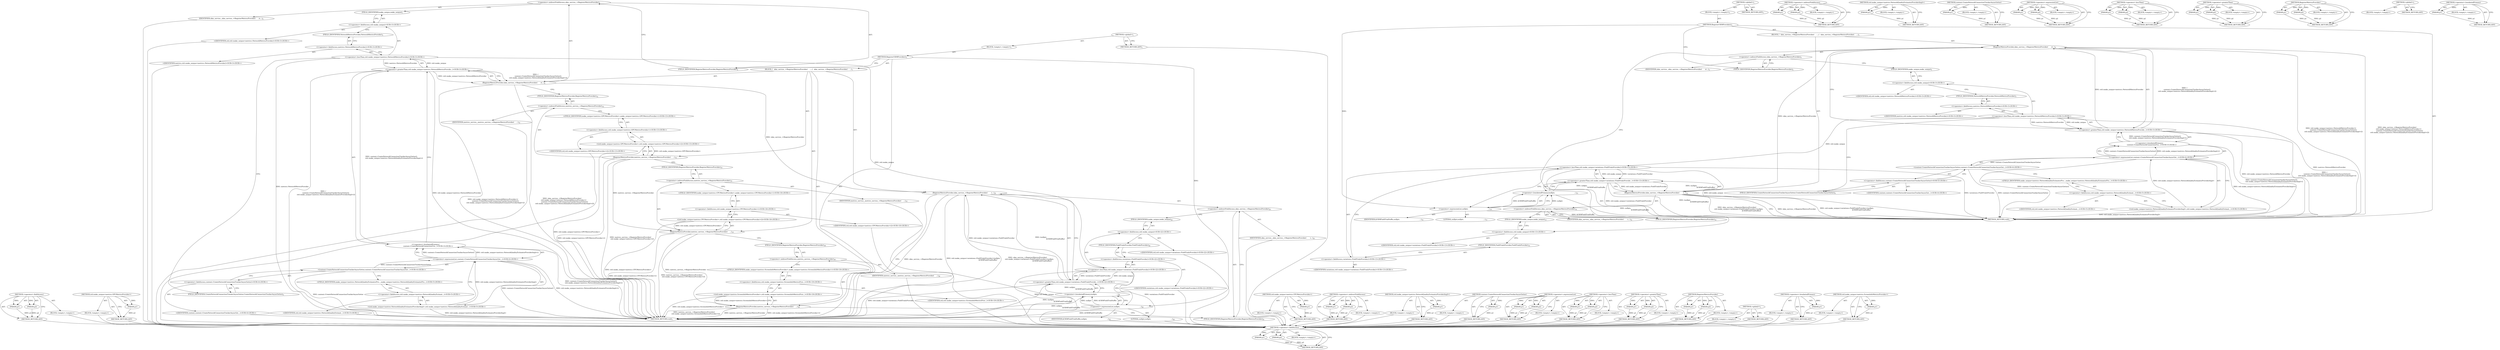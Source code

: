 digraph "std.make_unique&lt;metrics.ScreenInfoMetricsProvider&gt;" {
vulnerable_85 [label=<(METHOD,&lt;operator&gt;.fieldAccess)>];
vulnerable_86 [label=<(PARAM,p1)>];
vulnerable_87 [label=<(PARAM,p2)>];
vulnerable_88 [label=<(BLOCK,&lt;empty&gt;,&lt;empty&gt;)>];
vulnerable_89 [label=<(METHOD_RETURN,ANY)>];
vulnerable_6 [label=<(METHOD,&lt;global&gt;)<SUB>1</SUB>>];
vulnerable_7 [label=<(BLOCK,&lt;empty&gt;,&lt;empty&gt;)<SUB>1</SUB>>];
vulnerable_8 [label=<(METHOD,RegisterUKMProviders)<SUB>1</SUB>>];
vulnerable_9 [label=<(BLOCK,{
  ukm_service_-&gt;RegisterMetricsProvider(
    ...,{
  ukm_service_-&gt;RegisterMetricsProvider(
    ...)<SUB>1</SUB>>];
vulnerable_10 [label=<(RegisterMetricsProvider,ukm_service_-&gt;RegisterMetricsProvider(
      st...)<SUB>2</SUB>>];
vulnerable_11 [label=<(&lt;operator&gt;.indirectFieldAccess,ukm_service_-&gt;RegisterMetricsProvider)<SUB>2</SUB>>];
vulnerable_12 [label=<(IDENTIFIER,ukm_service_,ukm_service_-&gt;RegisterMetricsProvider(
      st...)<SUB>2</SUB>>];
vulnerable_13 [label=<(FIELD_IDENTIFIER,RegisterMetricsProvider,RegisterMetricsProvider)<SUB>2</SUB>>];
vulnerable_14 [label="<(&lt;operator&gt;.greaterThan,std::make_unique&lt;metrics::NetworkMetricsProvide...)<SUB>3</SUB>>"];
vulnerable_15 [label="<(&lt;operator&gt;.lessThan,std::make_unique&lt;metrics::NetworkMetricsProvider)<SUB>3</SUB>>"];
vulnerable_16 [label="<(&lt;operator&gt;.fieldAccess,std::make_unique)<SUB>3</SUB>>"];
vulnerable_17 [label="<(IDENTIFIER,std,std::make_unique&lt;metrics::NetworkMetricsProvider)<SUB>3</SUB>>"];
vulnerable_18 [label=<(FIELD_IDENTIFIER,make_unique,make_unique)<SUB>3</SUB>>];
vulnerable_19 [label="<(&lt;operator&gt;.fieldAccess,metrics::NetworkMetricsProvider)<SUB>3</SUB>>"];
vulnerable_20 [label="<(IDENTIFIER,metrics,std::make_unique&lt;metrics::NetworkMetricsProvider)<SUB>3</SUB>>"];
vulnerable_21 [label=<(FIELD_IDENTIFIER,NetworkMetricsProvider,NetworkMetricsProvider)<SUB>3</SUB>>];
vulnerable_22 [label="<(&lt;operator&gt;.bracketedPrimary,(
          content::CreateNetworkConnectionTra...)<SUB>3</SUB>>"];
vulnerable_23 [label="<(&lt;operator&gt;.expressionList,content::CreateNetworkConnectionTrackerAsyncGet...)<SUB>4</SUB>>"];
vulnerable_24 [label="<(content.CreateNetworkConnectionTrackerAsyncGetter,content::CreateNetworkConnectionTrackerAsyncGet...)<SUB>4</SUB>>"];
vulnerable_25 [label="<(&lt;operator&gt;.fieldAccess,content::CreateNetworkConnectionTrackerAsyncGetter)<SUB>4</SUB>>"];
vulnerable_26 [label="<(IDENTIFIER,content,content::CreateNetworkConnectionTrackerAsyncGet...)<SUB>4</SUB>>"];
vulnerable_27 [label=<(FIELD_IDENTIFIER,CreateNetworkConnectionTrackerAsyncGetter,CreateNetworkConnectionTrackerAsyncGetter)<SUB>4</SUB>>];
vulnerable_28 [label="<(std.make_unique&lt;metrics.NetworkQualityEstimatorProviderImpl&gt;,std::make_unique&lt;metrics::NetworkQualityEstimat...)<SUB>5</SUB>>"];
vulnerable_29 [label="<(&lt;operator&gt;.fieldAccess,std::make_unique&lt;metrics::NetworkQualityEstimat...)<SUB>5</SUB>>"];
vulnerable_30 [label="<(IDENTIFIER,std,std::make_unique&lt;metrics::NetworkQualityEstimat...)<SUB>5</SUB>>"];
vulnerable_31 [label="<(FIELD_IDENTIFIER,make_unique&lt;metrics::NetworkQualityEstimatorPro...,make_unique&lt;metrics::NetworkQualityEstimatorPro...)<SUB>5</SUB>>"];
vulnerable_32 [label=<(RegisterMetricsProvider,ukm_service_-&gt;RegisterMetricsProvider(
       s...)<SUB>12</SUB>>];
vulnerable_33 [label=<(&lt;operator&gt;.indirectFieldAccess,ukm_service_-&gt;RegisterMetricsProvider)<SUB>12</SUB>>];
vulnerable_34 [label=<(IDENTIFIER,ukm_service_,ukm_service_-&gt;RegisterMetricsProvider(
       s...)<SUB>12</SUB>>];
vulnerable_35 [label=<(FIELD_IDENTIFIER,RegisterMetricsProvider,RegisterMetricsProvider)<SUB>12</SUB>>];
vulnerable_36 [label="<(&lt;operator&gt;.greaterThan,std::make_unique&lt;variations::FieldTrialsProvide...)<SUB>13</SUB>>"];
vulnerable_37 [label="<(&lt;operator&gt;.lessThan,std::make_unique&lt;variations::FieldTrialsProvider)<SUB>13</SUB>>"];
vulnerable_38 [label="<(&lt;operator&gt;.fieldAccess,std::make_unique)<SUB>13</SUB>>"];
vulnerable_39 [label="<(IDENTIFIER,std,std::make_unique&lt;variations::FieldTrialsProvider)<SUB>13</SUB>>"];
vulnerable_40 [label=<(FIELD_IDENTIFIER,make_unique,make_unique)<SUB>13</SUB>>];
vulnerable_41 [label="<(&lt;operator&gt;.fieldAccess,variations::FieldTrialsProvider)<SUB>13</SUB>>"];
vulnerable_42 [label="<(IDENTIFIER,variations,std::make_unique&lt;variations::FieldTrialsProvider)<SUB>13</SUB>>"];
vulnerable_43 [label=<(FIELD_IDENTIFIER,FieldTrialsProvider,FieldTrialsProvider)<SUB>13</SUB>>];
vulnerable_44 [label=<(&lt;operator&gt;.bracketedPrimary,(nullptr,
                                     ...)<SUB>13</SUB>>];
vulnerable_45 [label=<(&lt;operator&gt;.expressionList,nullptr,
                                      ...)<SUB>13</SUB>>];
vulnerable_46 [label=<(LITERAL,nullptr,nullptr,
                                      ...)<SUB>13</SUB>>];
vulnerable_47 [label=<(IDENTIFIER,kUKMFieldTrialSuffix,nullptr,
                                      ...)<SUB>14</SUB>>];
vulnerable_48 [label=<(METHOD_RETURN,void)<SUB>1</SUB>>];
vulnerable_50 [label=<(METHOD_RETURN,ANY)<SUB>1</SUB>>];
vulnerable_70 [label=<(METHOD,&lt;operator&gt;.indirectFieldAccess)>];
vulnerable_71 [label=<(PARAM,p1)>];
vulnerable_72 [label=<(PARAM,p2)>];
vulnerable_73 [label=<(BLOCK,&lt;empty&gt;,&lt;empty&gt;)>];
vulnerable_74 [label=<(METHOD_RETURN,ANY)>];
vulnerable_103 [label=<(METHOD,std.make_unique&lt;metrics.NetworkQualityEstimatorProviderImpl&gt;)>];
vulnerable_104 [label=<(PARAM,p1)>];
vulnerable_105 [label=<(BLOCK,&lt;empty&gt;,&lt;empty&gt;)>];
vulnerable_106 [label=<(METHOD_RETURN,ANY)>];
vulnerable_99 [label=<(METHOD,content.CreateNetworkConnectionTrackerAsyncGetter)>];
vulnerable_100 [label=<(PARAM,p1)>];
vulnerable_101 [label=<(BLOCK,&lt;empty&gt;,&lt;empty&gt;)>];
vulnerable_102 [label=<(METHOD_RETURN,ANY)>];
vulnerable_94 [label=<(METHOD,&lt;operator&gt;.expressionList)>];
vulnerable_95 [label=<(PARAM,p1)>];
vulnerable_96 [label=<(PARAM,p2)>];
vulnerable_97 [label=<(BLOCK,&lt;empty&gt;,&lt;empty&gt;)>];
vulnerable_98 [label=<(METHOD_RETURN,ANY)>];
vulnerable_80 [label=<(METHOD,&lt;operator&gt;.lessThan)>];
vulnerable_81 [label=<(PARAM,p1)>];
vulnerable_82 [label=<(PARAM,p2)>];
vulnerable_83 [label=<(BLOCK,&lt;empty&gt;,&lt;empty&gt;)>];
vulnerable_84 [label=<(METHOD_RETURN,ANY)>];
vulnerable_75 [label=<(METHOD,&lt;operator&gt;.greaterThan)>];
vulnerable_76 [label=<(PARAM,p1)>];
vulnerable_77 [label=<(PARAM,p2)>];
vulnerable_78 [label=<(BLOCK,&lt;empty&gt;,&lt;empty&gt;)>];
vulnerable_79 [label=<(METHOD_RETURN,ANY)>];
vulnerable_65 [label=<(METHOD,RegisterMetricsProvider)>];
vulnerable_66 [label=<(PARAM,p1)>];
vulnerable_67 [label=<(PARAM,p2)>];
vulnerable_68 [label=<(BLOCK,&lt;empty&gt;,&lt;empty&gt;)>];
vulnerable_69 [label=<(METHOD_RETURN,ANY)>];
vulnerable_59 [label=<(METHOD,&lt;global&gt;)<SUB>1</SUB>>];
vulnerable_60 [label=<(BLOCK,&lt;empty&gt;,&lt;empty&gt;)>];
vulnerable_61 [label=<(METHOD_RETURN,ANY)>];
vulnerable_90 [label=<(METHOD,&lt;operator&gt;.bracketedPrimary)>];
vulnerable_91 [label=<(PARAM,p1)>];
vulnerable_92 [label=<(BLOCK,&lt;empty&gt;,&lt;empty&gt;)>];
vulnerable_93 [label=<(METHOD_RETURN,ANY)>];
fixed_109 [label=<(METHOD,&lt;operator&gt;.fieldAccess)>];
fixed_110 [label=<(PARAM,p1)>];
fixed_111 [label=<(PARAM,p2)>];
fixed_112 [label=<(BLOCK,&lt;empty&gt;,&lt;empty&gt;)>];
fixed_113 [label=<(METHOD_RETURN,ANY)>];
fixed_131 [label=<(METHOD,std.make_unique&lt;metrics.GPUMetricsProvider&gt;)>];
fixed_132 [label=<(PARAM,p1)>];
fixed_133 [label=<(BLOCK,&lt;empty&gt;,&lt;empty&gt;)>];
fixed_134 [label=<(METHOD_RETURN,ANY)>];
fixed_6 [label=<(METHOD,&lt;global&gt;)<SUB>1</SUB>>];
fixed_7 [label=<(BLOCK,&lt;empty&gt;,&lt;empty&gt;)<SUB>1</SUB>>];
fixed_8 [label=<(METHOD,RegisterUKMProviders)<SUB>1</SUB>>];
fixed_9 [label=<(BLOCK,{
  ukm_service_-&gt;RegisterMetricsProvider(
    ...,{
  ukm_service_-&gt;RegisterMetricsProvider(
    ...)<SUB>1</SUB>>];
fixed_10 [label=<(RegisterMetricsProvider,ukm_service_-&gt;RegisterMetricsProvider(
      st...)<SUB>2</SUB>>];
fixed_11 [label=<(&lt;operator&gt;.indirectFieldAccess,ukm_service_-&gt;RegisterMetricsProvider)<SUB>2</SUB>>];
fixed_12 [label=<(IDENTIFIER,ukm_service_,ukm_service_-&gt;RegisterMetricsProvider(
      st...)<SUB>2</SUB>>];
fixed_13 [label=<(FIELD_IDENTIFIER,RegisterMetricsProvider,RegisterMetricsProvider)<SUB>2</SUB>>];
fixed_14 [label="<(&lt;operator&gt;.greaterThan,std::make_unique&lt;metrics::NetworkMetricsProvide...)<SUB>3</SUB>>"];
fixed_15 [label="<(&lt;operator&gt;.lessThan,std::make_unique&lt;metrics::NetworkMetricsProvider)<SUB>3</SUB>>"];
fixed_16 [label="<(&lt;operator&gt;.fieldAccess,std::make_unique)<SUB>3</SUB>>"];
fixed_17 [label="<(IDENTIFIER,std,std::make_unique&lt;metrics::NetworkMetricsProvider)<SUB>3</SUB>>"];
fixed_18 [label=<(FIELD_IDENTIFIER,make_unique,make_unique)<SUB>3</SUB>>];
fixed_19 [label="<(&lt;operator&gt;.fieldAccess,metrics::NetworkMetricsProvider)<SUB>3</SUB>>"];
fixed_20 [label="<(IDENTIFIER,metrics,std::make_unique&lt;metrics::NetworkMetricsProvider)<SUB>3</SUB>>"];
fixed_21 [label=<(FIELD_IDENTIFIER,NetworkMetricsProvider,NetworkMetricsProvider)<SUB>3</SUB>>];
fixed_22 [label="<(&lt;operator&gt;.bracketedPrimary,(
          content::CreateNetworkConnectionTra...)<SUB>3</SUB>>"];
fixed_23 [label="<(&lt;operator&gt;.expressionList,content::CreateNetworkConnectionTrackerAsyncGet...)<SUB>4</SUB>>"];
fixed_24 [label="<(content.CreateNetworkConnectionTrackerAsyncGetter,content::CreateNetworkConnectionTrackerAsyncGet...)<SUB>4</SUB>>"];
fixed_25 [label="<(&lt;operator&gt;.fieldAccess,content::CreateNetworkConnectionTrackerAsyncGetter)<SUB>4</SUB>>"];
fixed_26 [label="<(IDENTIFIER,content,content::CreateNetworkConnectionTrackerAsyncGet...)<SUB>4</SUB>>"];
fixed_27 [label=<(FIELD_IDENTIFIER,CreateNetworkConnectionTrackerAsyncGetter,CreateNetworkConnectionTrackerAsyncGetter)<SUB>4</SUB>>];
fixed_28 [label="<(std.make_unique&lt;metrics.NetworkQualityEstimatorProviderImpl&gt;,std::make_unique&lt;metrics::NetworkQualityEstimat...)<SUB>5</SUB>>"];
fixed_29 [label="<(&lt;operator&gt;.fieldAccess,std::make_unique&lt;metrics::NetworkQualityEstimat...)<SUB>5</SUB>>"];
fixed_30 [label="<(IDENTIFIER,std,std::make_unique&lt;metrics::NetworkQualityEstimat...)<SUB>5</SUB>>"];
fixed_31 [label="<(FIELD_IDENTIFIER,make_unique&lt;metrics::NetworkQualityEstimatorPro...,make_unique&lt;metrics::NetworkQualityEstimatorPro...)<SUB>5</SUB>>"];
fixed_32 [label=<(RegisterMetricsProvider,metrics_service_-&gt;RegisterMetricsProvider(
    ...)<SUB>12</SUB>>];
fixed_33 [label=<(&lt;operator&gt;.indirectFieldAccess,metrics_service_-&gt;RegisterMetricsProvider)<SUB>12</SUB>>];
fixed_34 [label=<(IDENTIFIER,metrics_service_,metrics_service_-&gt;RegisterMetricsProvider(
    ...)<SUB>12</SUB>>];
fixed_35 [label=<(FIELD_IDENTIFIER,RegisterMetricsProvider,RegisterMetricsProvider)<SUB>12</SUB>>];
fixed_36 [label="<(std.make_unique&lt;metrics.GPUMetricsProvider&gt;,std::make_unique&lt;metrics::GPUMetricsProvider&gt;())<SUB>13</SUB>>"];
fixed_37 [label="<(&lt;operator&gt;.fieldAccess,std::make_unique&lt;metrics::GPUMetricsProvider&gt;)<SUB>13</SUB>>"];
fixed_38 [label="<(IDENTIFIER,std,std::make_unique&lt;metrics::GPUMetricsProvider&gt;())<SUB>13</SUB>>"];
fixed_39 [label="<(FIELD_IDENTIFIER,make_unique&lt;metrics::GPUMetricsProvider&gt;,make_unique&lt;metrics::GPUMetricsProvider&gt;)<SUB>13</SUB>>"];
fixed_40 [label=<(RegisterMetricsProvider,metrics_service_-&gt;RegisterMetricsProvider(
    ...)<SUB>15</SUB>>];
fixed_41 [label=<(&lt;operator&gt;.indirectFieldAccess,metrics_service_-&gt;RegisterMetricsProvider)<SUB>15</SUB>>];
fixed_42 [label=<(IDENTIFIER,metrics_service_,metrics_service_-&gt;RegisterMetricsProvider(
    ...)<SUB>15</SUB>>];
fixed_43 [label=<(FIELD_IDENTIFIER,RegisterMetricsProvider,RegisterMetricsProvider)<SUB>15</SUB>>];
fixed_44 [label="<(std.make_unique&lt;metrics.CPUMetricsProvider&gt;,std::make_unique&lt;metrics::CPUMetricsProvider&gt;())<SUB>16</SUB>>"];
fixed_45 [label="<(&lt;operator&gt;.fieldAccess,std::make_unique&lt;metrics::CPUMetricsProvider&gt;)<SUB>16</SUB>>"];
fixed_46 [label="<(IDENTIFIER,std,std::make_unique&lt;metrics::CPUMetricsProvider&gt;())<SUB>16</SUB>>"];
fixed_47 [label="<(FIELD_IDENTIFIER,make_unique&lt;metrics::CPUMetricsProvider&gt;,make_unique&lt;metrics::CPUMetricsProvider&gt;)<SUB>16</SUB>>"];
fixed_48 [label=<(RegisterMetricsProvider,metrics_service_-&gt;RegisterMetricsProvider(
    ...)<SUB>18</SUB>>];
fixed_49 [label=<(&lt;operator&gt;.indirectFieldAccess,metrics_service_-&gt;RegisterMetricsProvider)<SUB>18</SUB>>];
fixed_50 [label=<(IDENTIFIER,metrics_service_,metrics_service_-&gt;RegisterMetricsProvider(
    ...)<SUB>18</SUB>>];
fixed_51 [label=<(FIELD_IDENTIFIER,RegisterMetricsProvider,RegisterMetricsProvider)<SUB>18</SUB>>];
fixed_52 [label="<(std.make_unique&lt;metrics.ScreenInfoMetricsProvider&gt;,std::make_unique&lt;metrics::ScreenInfoMetricsProv...)<SUB>19</SUB>>"];
fixed_53 [label="<(&lt;operator&gt;.fieldAccess,std::make_unique&lt;metrics::ScreenInfoMetricsProv...)<SUB>19</SUB>>"];
fixed_54 [label="<(IDENTIFIER,std,std::make_unique&lt;metrics::ScreenInfoMetricsProv...)<SUB>19</SUB>>"];
fixed_55 [label="<(FIELD_IDENTIFIER,make_unique&lt;metrics::ScreenInfoMetricsProvider&gt;,make_unique&lt;metrics::ScreenInfoMetricsProvider&gt;)<SUB>19</SUB>>"];
fixed_56 [label=<(RegisterMetricsProvider,ukm_service_-&gt;RegisterMetricsProvider(
       s...)<SUB>21</SUB>>];
fixed_57 [label=<(&lt;operator&gt;.indirectFieldAccess,ukm_service_-&gt;RegisterMetricsProvider)<SUB>21</SUB>>];
fixed_58 [label=<(IDENTIFIER,ukm_service_,ukm_service_-&gt;RegisterMetricsProvider(
       s...)<SUB>21</SUB>>];
fixed_59 [label=<(FIELD_IDENTIFIER,RegisterMetricsProvider,RegisterMetricsProvider)<SUB>21</SUB>>];
fixed_60 [label="<(&lt;operator&gt;.greaterThan,std::make_unique&lt;variations::FieldTrialsProvide...)<SUB>22</SUB>>"];
fixed_61 [label="<(&lt;operator&gt;.lessThan,std::make_unique&lt;variations::FieldTrialsProvider)<SUB>22</SUB>>"];
fixed_62 [label="<(&lt;operator&gt;.fieldAccess,std::make_unique)<SUB>22</SUB>>"];
fixed_63 [label="<(IDENTIFIER,std,std::make_unique&lt;variations::FieldTrialsProvider)<SUB>22</SUB>>"];
fixed_64 [label=<(FIELD_IDENTIFIER,make_unique,make_unique)<SUB>22</SUB>>];
fixed_65 [label="<(&lt;operator&gt;.fieldAccess,variations::FieldTrialsProvider)<SUB>22</SUB>>"];
fixed_66 [label="<(IDENTIFIER,variations,std::make_unique&lt;variations::FieldTrialsProvider)<SUB>22</SUB>>"];
fixed_67 [label=<(FIELD_IDENTIFIER,FieldTrialsProvider,FieldTrialsProvider)<SUB>22</SUB>>];
fixed_68 [label=<(&lt;operator&gt;.bracketedPrimary,(nullptr,
                                     ...)<SUB>22</SUB>>];
fixed_69 [label=<(&lt;operator&gt;.expressionList,nullptr,
                                      ...)<SUB>22</SUB>>];
fixed_70 [label=<(LITERAL,nullptr,nullptr,
                                      ...)<SUB>22</SUB>>];
fixed_71 [label=<(IDENTIFIER,kUKMFieldTrialSuffix,nullptr,
                                      ...)<SUB>23</SUB>>];
fixed_72 [label=<(METHOD_RETURN,void)<SUB>1</SUB>>];
fixed_74 [label=<(METHOD_RETURN,ANY)<SUB>1</SUB>>];
fixed_135 [label=<(METHOD,std.make_unique&lt;metrics.CPUMetricsProvider&gt;)>];
fixed_136 [label=<(PARAM,p1)>];
fixed_137 [label=<(BLOCK,&lt;empty&gt;,&lt;empty&gt;)>];
fixed_138 [label=<(METHOD_RETURN,ANY)>];
fixed_94 [label=<(METHOD,&lt;operator&gt;.indirectFieldAccess)>];
fixed_95 [label=<(PARAM,p1)>];
fixed_96 [label=<(PARAM,p2)>];
fixed_97 [label=<(BLOCK,&lt;empty&gt;,&lt;empty&gt;)>];
fixed_98 [label=<(METHOD_RETURN,ANY)>];
fixed_127 [label=<(METHOD,std.make_unique&lt;metrics.NetworkQualityEstimatorProviderImpl&gt;)>];
fixed_128 [label=<(PARAM,p1)>];
fixed_129 [label=<(BLOCK,&lt;empty&gt;,&lt;empty&gt;)>];
fixed_130 [label=<(METHOD_RETURN,ANY)>];
fixed_123 [label=<(METHOD,content.CreateNetworkConnectionTrackerAsyncGetter)>];
fixed_124 [label=<(PARAM,p1)>];
fixed_125 [label=<(BLOCK,&lt;empty&gt;,&lt;empty&gt;)>];
fixed_126 [label=<(METHOD_RETURN,ANY)>];
fixed_118 [label=<(METHOD,&lt;operator&gt;.expressionList)>];
fixed_119 [label=<(PARAM,p1)>];
fixed_120 [label=<(PARAM,p2)>];
fixed_121 [label=<(BLOCK,&lt;empty&gt;,&lt;empty&gt;)>];
fixed_122 [label=<(METHOD_RETURN,ANY)>];
fixed_104 [label=<(METHOD,&lt;operator&gt;.lessThan)>];
fixed_105 [label=<(PARAM,p1)>];
fixed_106 [label=<(PARAM,p2)>];
fixed_107 [label=<(BLOCK,&lt;empty&gt;,&lt;empty&gt;)>];
fixed_108 [label=<(METHOD_RETURN,ANY)>];
fixed_99 [label=<(METHOD,&lt;operator&gt;.greaterThan)>];
fixed_100 [label=<(PARAM,p1)>];
fixed_101 [label=<(PARAM,p2)>];
fixed_102 [label=<(BLOCK,&lt;empty&gt;,&lt;empty&gt;)>];
fixed_103 [label=<(METHOD_RETURN,ANY)>];
fixed_89 [label=<(METHOD,RegisterMetricsProvider)>];
fixed_90 [label=<(PARAM,p1)>];
fixed_91 [label=<(PARAM,p2)>];
fixed_92 [label=<(BLOCK,&lt;empty&gt;,&lt;empty&gt;)>];
fixed_93 [label=<(METHOD_RETURN,ANY)>];
fixed_83 [label=<(METHOD,&lt;global&gt;)<SUB>1</SUB>>];
fixed_84 [label=<(BLOCK,&lt;empty&gt;,&lt;empty&gt;)>];
fixed_85 [label=<(METHOD_RETURN,ANY)>];
fixed_114 [label=<(METHOD,&lt;operator&gt;.bracketedPrimary)>];
fixed_115 [label=<(PARAM,p1)>];
fixed_116 [label=<(BLOCK,&lt;empty&gt;,&lt;empty&gt;)>];
fixed_117 [label=<(METHOD_RETURN,ANY)>];
fixed_139 [label=<(METHOD,std.make_unique&lt;metrics.ScreenInfoMetricsProvider&gt;)>];
fixed_140 [label=<(PARAM,p1)>];
fixed_141 [label=<(BLOCK,&lt;empty&gt;,&lt;empty&gt;)>];
fixed_142 [label=<(METHOD_RETURN,ANY)>];
vulnerable_85 -> vulnerable_86  [key=0, label="AST: "];
vulnerable_85 -> vulnerable_86  [key=1, label="DDG: "];
vulnerable_85 -> vulnerable_88  [key=0, label="AST: "];
vulnerable_85 -> vulnerable_87  [key=0, label="AST: "];
vulnerable_85 -> vulnerable_87  [key=1, label="DDG: "];
vulnerable_85 -> vulnerable_89  [key=0, label="AST: "];
vulnerable_85 -> vulnerable_89  [key=1, label="CFG: "];
vulnerable_86 -> vulnerable_89  [key=0, label="DDG: p1"];
vulnerable_87 -> vulnerable_89  [key=0, label="DDG: p2"];
vulnerable_6 -> vulnerable_7  [key=0, label="AST: "];
vulnerable_6 -> vulnerable_50  [key=0, label="AST: "];
vulnerable_6 -> vulnerable_50  [key=1, label="CFG: "];
vulnerable_7 -> vulnerable_8  [key=0, label="AST: "];
vulnerable_8 -> vulnerable_9  [key=0, label="AST: "];
vulnerable_8 -> vulnerable_48  [key=0, label="AST: "];
vulnerable_8 -> vulnerable_13  [key=0, label="CFG: "];
vulnerable_8 -> vulnerable_45  [key=0, label="DDG: "];
vulnerable_9 -> vulnerable_10  [key=0, label="AST: "];
vulnerable_9 -> vulnerable_32  [key=0, label="AST: "];
vulnerable_10 -> vulnerable_11  [key=0, label="AST: "];
vulnerable_10 -> vulnerable_14  [key=0, label="AST: "];
vulnerable_10 -> vulnerable_35  [key=0, label="CFG: "];
vulnerable_10 -> vulnerable_48  [key=0, label="DDG: std::make_unique&lt;metrics::NetworkMetricsProvider&gt;(
          content::CreateNetworkConnectionTrackerAsyncGetter(),
          std::make_unique&lt;metrics::NetworkQualityEstimatorProviderImpl&gt;())"];
vulnerable_10 -> vulnerable_48  [key=1, label="DDG: ukm_service_-&gt;RegisterMetricsProvider(
      std::make_unique&lt;metrics::NetworkMetricsProvider&gt;(
          content::CreateNetworkConnectionTrackerAsyncGetter(),
          std::make_unique&lt;metrics::NetworkQualityEstimatorProviderImpl&gt;()))"];
vulnerable_10 -> vulnerable_32  [key=0, label="DDG: ukm_service_-&gt;RegisterMetricsProvider"];
vulnerable_11 -> vulnerable_12  [key=0, label="AST: "];
vulnerable_11 -> vulnerable_13  [key=0, label="AST: "];
vulnerable_11 -> vulnerable_18  [key=0, label="CFG: "];
vulnerable_13 -> vulnerable_11  [key=0, label="CFG: "];
vulnerable_14 -> vulnerable_15  [key=0, label="AST: "];
vulnerable_14 -> vulnerable_22  [key=0, label="AST: "];
vulnerable_14 -> vulnerable_10  [key=0, label="CFG: "];
vulnerable_14 -> vulnerable_10  [key=1, label="DDG: std::make_unique&lt;metrics::NetworkMetricsProvider"];
vulnerable_14 -> vulnerable_10  [key=2, label="DDG: (
          content::CreateNetworkConnectionTrackerAsyncGetter(),
          std::make_unique&lt;metrics::NetworkQualityEstimatorProviderImpl&gt;())"];
vulnerable_14 -> vulnerable_48  [key=0, label="DDG: std::make_unique&lt;metrics::NetworkMetricsProvider"];
vulnerable_14 -> vulnerable_48  [key=1, label="DDG: (
          content::CreateNetworkConnectionTrackerAsyncGetter(),
          std::make_unique&lt;metrics::NetworkQualityEstimatorProviderImpl&gt;())"];
vulnerable_15 -> vulnerable_16  [key=0, label="AST: "];
vulnerable_15 -> vulnerable_19  [key=0, label="AST: "];
vulnerable_15 -> vulnerable_27  [key=0, label="CFG: "];
vulnerable_15 -> vulnerable_48  [key=0, label="DDG: metrics::NetworkMetricsProvider"];
vulnerable_15 -> vulnerable_14  [key=0, label="DDG: std::make_unique"];
vulnerable_15 -> vulnerable_14  [key=1, label="DDG: metrics::NetworkMetricsProvider"];
vulnerable_15 -> vulnerable_37  [key=0, label="DDG: std::make_unique"];
vulnerable_16 -> vulnerable_17  [key=0, label="AST: "];
vulnerable_16 -> vulnerable_18  [key=0, label="AST: "];
vulnerable_16 -> vulnerable_21  [key=0, label="CFG: "];
vulnerable_18 -> vulnerable_16  [key=0, label="CFG: "];
vulnerable_19 -> vulnerable_20  [key=0, label="AST: "];
vulnerable_19 -> vulnerable_21  [key=0, label="AST: "];
vulnerable_19 -> vulnerable_15  [key=0, label="CFG: "];
vulnerable_21 -> vulnerable_19  [key=0, label="CFG: "];
vulnerable_22 -> vulnerable_23  [key=0, label="AST: "];
vulnerable_22 -> vulnerable_14  [key=0, label="CFG: "];
vulnerable_22 -> vulnerable_14  [key=1, label="DDG: content::CreateNetworkConnectionTrackerAsyncGetter(),
          std::make_unique&lt;metrics::NetworkQualityEstimatorProviderImpl&gt;()"];
vulnerable_22 -> vulnerable_48  [key=0, label="DDG: content::CreateNetworkConnectionTrackerAsyncGetter(),
          std::make_unique&lt;metrics::NetworkQualityEstimatorProviderImpl&gt;()"];
vulnerable_23 -> vulnerable_24  [key=0, label="AST: "];
vulnerable_23 -> vulnerable_28  [key=0, label="AST: "];
vulnerable_23 -> vulnerable_22  [key=0, label="CFG: "];
vulnerable_23 -> vulnerable_22  [key=1, label="DDG: content::CreateNetworkConnectionTrackerAsyncGetter()"];
vulnerable_23 -> vulnerable_22  [key=2, label="DDG: std::make_unique&lt;metrics::NetworkQualityEstimatorProviderImpl&gt;()"];
vulnerable_23 -> vulnerable_48  [key=0, label="DDG: content::CreateNetworkConnectionTrackerAsyncGetter()"];
vulnerable_23 -> vulnerable_48  [key=1, label="DDG: std::make_unique&lt;metrics::NetworkQualityEstimatorProviderImpl&gt;()"];
vulnerable_24 -> vulnerable_25  [key=0, label="AST: "];
vulnerable_24 -> vulnerable_31  [key=0, label="CFG: "];
vulnerable_24 -> vulnerable_48  [key=0, label="DDG: content::CreateNetworkConnectionTrackerAsyncGetter"];
vulnerable_24 -> vulnerable_23  [key=0, label="DDG: content::CreateNetworkConnectionTrackerAsyncGetter"];
vulnerable_25 -> vulnerable_26  [key=0, label="AST: "];
vulnerable_25 -> vulnerable_27  [key=0, label="AST: "];
vulnerable_25 -> vulnerable_24  [key=0, label="CFG: "];
vulnerable_27 -> vulnerable_25  [key=0, label="CFG: "];
vulnerable_28 -> vulnerable_29  [key=0, label="AST: "];
vulnerable_28 -> vulnerable_23  [key=0, label="CFG: "];
vulnerable_28 -> vulnerable_23  [key=1, label="DDG: std::make_unique&lt;metrics::NetworkQualityEstimatorProviderImpl&gt;"];
vulnerable_28 -> vulnerable_48  [key=0, label="DDG: std::make_unique&lt;metrics::NetworkQualityEstimatorProviderImpl&gt;"];
vulnerable_29 -> vulnerable_30  [key=0, label="AST: "];
vulnerable_29 -> vulnerable_31  [key=0, label="AST: "];
vulnerable_29 -> vulnerable_28  [key=0, label="CFG: "];
vulnerable_31 -> vulnerable_29  [key=0, label="CFG: "];
vulnerable_32 -> vulnerable_33  [key=0, label="AST: "];
vulnerable_32 -> vulnerable_36  [key=0, label="AST: "];
vulnerable_32 -> vulnerable_48  [key=0, label="CFG: "];
vulnerable_32 -> vulnerable_48  [key=1, label="DDG: ukm_service_-&gt;RegisterMetricsProvider"];
vulnerable_32 -> vulnerable_48  [key=2, label="DDG: std::make_unique&lt;variations::FieldTrialsProvider&gt;(nullptr,
                                                        kUKMFieldTrialSuffix)"];
vulnerable_32 -> vulnerable_48  [key=3, label="DDG: ukm_service_-&gt;RegisterMetricsProvider(
       std::make_unique&lt;variations::FieldTrialsProvider&gt;(nullptr,
                                                        kUKMFieldTrialSuffix))"];
vulnerable_33 -> vulnerable_34  [key=0, label="AST: "];
vulnerable_33 -> vulnerable_35  [key=0, label="AST: "];
vulnerable_33 -> vulnerable_40  [key=0, label="CFG: "];
vulnerable_35 -> vulnerable_33  [key=0, label="CFG: "];
vulnerable_36 -> vulnerable_37  [key=0, label="AST: "];
vulnerable_36 -> vulnerable_44  [key=0, label="AST: "];
vulnerable_36 -> vulnerable_32  [key=0, label="CFG: "];
vulnerable_36 -> vulnerable_32  [key=1, label="DDG: std::make_unique&lt;variations::FieldTrialsProvider"];
vulnerable_36 -> vulnerable_32  [key=2, label="DDG: (nullptr,
                                                        kUKMFieldTrialSuffix)"];
vulnerable_36 -> vulnerable_48  [key=0, label="DDG: std::make_unique&lt;variations::FieldTrialsProvider"];
vulnerable_36 -> vulnerable_48  [key=1, label="DDG: (nullptr,
                                                        kUKMFieldTrialSuffix)"];
vulnerable_37 -> vulnerable_38  [key=0, label="AST: "];
vulnerable_37 -> vulnerable_41  [key=0, label="AST: "];
vulnerable_37 -> vulnerable_45  [key=0, label="CFG: "];
vulnerable_37 -> vulnerable_48  [key=0, label="DDG: std::make_unique"];
vulnerable_37 -> vulnerable_48  [key=1, label="DDG: variations::FieldTrialsProvider"];
vulnerable_37 -> vulnerable_36  [key=0, label="DDG: std::make_unique"];
vulnerable_37 -> vulnerable_36  [key=1, label="DDG: variations::FieldTrialsProvider"];
vulnerable_38 -> vulnerable_39  [key=0, label="AST: "];
vulnerable_38 -> vulnerable_40  [key=0, label="AST: "];
vulnerable_38 -> vulnerable_43  [key=0, label="CFG: "];
vulnerable_40 -> vulnerable_38  [key=0, label="CFG: "];
vulnerable_41 -> vulnerable_42  [key=0, label="AST: "];
vulnerable_41 -> vulnerable_43  [key=0, label="AST: "];
vulnerable_41 -> vulnerable_37  [key=0, label="CFG: "];
vulnerable_43 -> vulnerable_41  [key=0, label="CFG: "];
vulnerable_44 -> vulnerable_45  [key=0, label="AST: "];
vulnerable_44 -> vulnerable_36  [key=0, label="CFG: "];
vulnerable_44 -> vulnerable_36  [key=1, label="DDG: nullptr,
                                                        kUKMFieldTrialSuffix"];
vulnerable_44 -> vulnerable_48  [key=0, label="DDG: nullptr,
                                                        kUKMFieldTrialSuffix"];
vulnerable_45 -> vulnerable_46  [key=0, label="AST: "];
vulnerable_45 -> vulnerable_47  [key=0, label="AST: "];
vulnerable_45 -> vulnerable_44  [key=0, label="CFG: "];
vulnerable_45 -> vulnerable_44  [key=1, label="DDG: nullptr"];
vulnerable_45 -> vulnerable_44  [key=2, label="DDG: kUKMFieldTrialSuffix"];
vulnerable_45 -> vulnerable_48  [key=0, label="DDG: kUKMFieldTrialSuffix"];
vulnerable_70 -> vulnerable_71  [key=0, label="AST: "];
vulnerable_70 -> vulnerable_71  [key=1, label="DDG: "];
vulnerable_70 -> vulnerable_73  [key=0, label="AST: "];
vulnerable_70 -> vulnerable_72  [key=0, label="AST: "];
vulnerable_70 -> vulnerable_72  [key=1, label="DDG: "];
vulnerable_70 -> vulnerable_74  [key=0, label="AST: "];
vulnerable_70 -> vulnerable_74  [key=1, label="CFG: "];
vulnerable_71 -> vulnerable_74  [key=0, label="DDG: p1"];
vulnerable_72 -> vulnerable_74  [key=0, label="DDG: p2"];
vulnerable_103 -> vulnerable_104  [key=0, label="AST: "];
vulnerable_103 -> vulnerable_104  [key=1, label="DDG: "];
vulnerable_103 -> vulnerable_105  [key=0, label="AST: "];
vulnerable_103 -> vulnerable_106  [key=0, label="AST: "];
vulnerable_103 -> vulnerable_106  [key=1, label="CFG: "];
vulnerable_104 -> vulnerable_106  [key=0, label="DDG: p1"];
vulnerable_99 -> vulnerable_100  [key=0, label="AST: "];
vulnerable_99 -> vulnerable_100  [key=1, label="DDG: "];
vulnerable_99 -> vulnerable_101  [key=0, label="AST: "];
vulnerable_99 -> vulnerable_102  [key=0, label="AST: "];
vulnerable_99 -> vulnerable_102  [key=1, label="CFG: "];
vulnerable_100 -> vulnerable_102  [key=0, label="DDG: p1"];
vulnerable_94 -> vulnerable_95  [key=0, label="AST: "];
vulnerable_94 -> vulnerable_95  [key=1, label="DDG: "];
vulnerable_94 -> vulnerable_97  [key=0, label="AST: "];
vulnerable_94 -> vulnerable_96  [key=0, label="AST: "];
vulnerable_94 -> vulnerable_96  [key=1, label="DDG: "];
vulnerable_94 -> vulnerable_98  [key=0, label="AST: "];
vulnerable_94 -> vulnerable_98  [key=1, label="CFG: "];
vulnerable_95 -> vulnerable_98  [key=0, label="DDG: p1"];
vulnerable_96 -> vulnerable_98  [key=0, label="DDG: p2"];
vulnerable_80 -> vulnerable_81  [key=0, label="AST: "];
vulnerable_80 -> vulnerable_81  [key=1, label="DDG: "];
vulnerable_80 -> vulnerable_83  [key=0, label="AST: "];
vulnerable_80 -> vulnerable_82  [key=0, label="AST: "];
vulnerable_80 -> vulnerable_82  [key=1, label="DDG: "];
vulnerable_80 -> vulnerable_84  [key=0, label="AST: "];
vulnerable_80 -> vulnerable_84  [key=1, label="CFG: "];
vulnerable_81 -> vulnerable_84  [key=0, label="DDG: p1"];
vulnerable_82 -> vulnerable_84  [key=0, label="DDG: p2"];
vulnerable_75 -> vulnerable_76  [key=0, label="AST: "];
vulnerable_75 -> vulnerable_76  [key=1, label="DDG: "];
vulnerable_75 -> vulnerable_78  [key=0, label="AST: "];
vulnerable_75 -> vulnerable_77  [key=0, label="AST: "];
vulnerable_75 -> vulnerable_77  [key=1, label="DDG: "];
vulnerable_75 -> vulnerable_79  [key=0, label="AST: "];
vulnerable_75 -> vulnerable_79  [key=1, label="CFG: "];
vulnerable_76 -> vulnerable_79  [key=0, label="DDG: p1"];
vulnerable_77 -> vulnerable_79  [key=0, label="DDG: p2"];
vulnerable_65 -> vulnerable_66  [key=0, label="AST: "];
vulnerable_65 -> vulnerable_66  [key=1, label="DDG: "];
vulnerable_65 -> vulnerable_68  [key=0, label="AST: "];
vulnerable_65 -> vulnerable_67  [key=0, label="AST: "];
vulnerable_65 -> vulnerable_67  [key=1, label="DDG: "];
vulnerable_65 -> vulnerable_69  [key=0, label="AST: "];
vulnerable_65 -> vulnerable_69  [key=1, label="CFG: "];
vulnerable_66 -> vulnerable_69  [key=0, label="DDG: p1"];
vulnerable_67 -> vulnerable_69  [key=0, label="DDG: p2"];
vulnerable_59 -> vulnerable_60  [key=0, label="AST: "];
vulnerable_59 -> vulnerable_61  [key=0, label="AST: "];
vulnerable_59 -> vulnerable_61  [key=1, label="CFG: "];
vulnerable_90 -> vulnerable_91  [key=0, label="AST: "];
vulnerable_90 -> vulnerable_91  [key=1, label="DDG: "];
vulnerable_90 -> vulnerable_92  [key=0, label="AST: "];
vulnerable_90 -> vulnerable_93  [key=0, label="AST: "];
vulnerable_90 -> vulnerable_93  [key=1, label="CFG: "];
vulnerable_91 -> vulnerable_93  [key=0, label="DDG: p1"];
fixed_109 -> fixed_110  [key=0, label="AST: "];
fixed_109 -> fixed_110  [key=1, label="DDG: "];
fixed_109 -> fixed_112  [key=0, label="AST: "];
fixed_109 -> fixed_111  [key=0, label="AST: "];
fixed_109 -> fixed_111  [key=1, label="DDG: "];
fixed_109 -> fixed_113  [key=0, label="AST: "];
fixed_109 -> fixed_113  [key=1, label="CFG: "];
fixed_110 -> fixed_113  [key=0, label="DDG: p1"];
fixed_111 -> fixed_113  [key=0, label="DDG: p2"];
fixed_112 -> vulnerable_85  [key=0];
fixed_113 -> vulnerable_85  [key=0];
fixed_131 -> fixed_132  [key=0, label="AST: "];
fixed_131 -> fixed_132  [key=1, label="DDG: "];
fixed_131 -> fixed_133  [key=0, label="AST: "];
fixed_131 -> fixed_134  [key=0, label="AST: "];
fixed_131 -> fixed_134  [key=1, label="CFG: "];
fixed_132 -> fixed_134  [key=0, label="DDG: p1"];
fixed_133 -> vulnerable_85  [key=0];
fixed_134 -> vulnerable_85  [key=0];
fixed_6 -> fixed_7  [key=0, label="AST: "];
fixed_6 -> fixed_74  [key=0, label="AST: "];
fixed_6 -> fixed_74  [key=1, label="CFG: "];
fixed_7 -> fixed_8  [key=0, label="AST: "];
fixed_8 -> fixed_9  [key=0, label="AST: "];
fixed_8 -> fixed_72  [key=0, label="AST: "];
fixed_8 -> fixed_13  [key=0, label="CFG: "];
fixed_8 -> fixed_69  [key=0, label="DDG: "];
fixed_9 -> fixed_10  [key=0, label="AST: "];
fixed_9 -> fixed_32  [key=0, label="AST: "];
fixed_9 -> fixed_40  [key=0, label="AST: "];
fixed_9 -> fixed_48  [key=0, label="AST: "];
fixed_9 -> fixed_56  [key=0, label="AST: "];
fixed_10 -> fixed_11  [key=0, label="AST: "];
fixed_10 -> fixed_14  [key=0, label="AST: "];
fixed_10 -> fixed_35  [key=0, label="CFG: "];
fixed_10 -> fixed_72  [key=0, label="DDG: std::make_unique&lt;metrics::NetworkMetricsProvider&gt;(
          content::CreateNetworkConnectionTrackerAsyncGetter(),
          std::make_unique&lt;metrics::NetworkQualityEstimatorProviderImpl&gt;())"];
fixed_10 -> fixed_72  [key=1, label="DDG: ukm_service_-&gt;RegisterMetricsProvider(
      std::make_unique&lt;metrics::NetworkMetricsProvider&gt;(
          content::CreateNetworkConnectionTrackerAsyncGetter(),
          std::make_unique&lt;metrics::NetworkQualityEstimatorProviderImpl&gt;()))"];
fixed_10 -> fixed_56  [key=0, label="DDG: ukm_service_-&gt;RegisterMetricsProvider"];
fixed_11 -> fixed_12  [key=0, label="AST: "];
fixed_11 -> fixed_13  [key=0, label="AST: "];
fixed_11 -> fixed_18  [key=0, label="CFG: "];
fixed_12 -> vulnerable_85  [key=0];
fixed_13 -> fixed_11  [key=0, label="CFG: "];
fixed_14 -> fixed_15  [key=0, label="AST: "];
fixed_14 -> fixed_22  [key=0, label="AST: "];
fixed_14 -> fixed_10  [key=0, label="CFG: "];
fixed_14 -> fixed_10  [key=1, label="DDG: std::make_unique&lt;metrics::NetworkMetricsProvider"];
fixed_14 -> fixed_10  [key=2, label="DDG: (
          content::CreateNetworkConnectionTrackerAsyncGetter(),
          std::make_unique&lt;metrics::NetworkQualityEstimatorProviderImpl&gt;())"];
fixed_14 -> fixed_72  [key=0, label="DDG: std::make_unique&lt;metrics::NetworkMetricsProvider"];
fixed_14 -> fixed_72  [key=1, label="DDG: (
          content::CreateNetworkConnectionTrackerAsyncGetter(),
          std::make_unique&lt;metrics::NetworkQualityEstimatorProviderImpl&gt;())"];
fixed_15 -> fixed_16  [key=0, label="AST: "];
fixed_15 -> fixed_19  [key=0, label="AST: "];
fixed_15 -> fixed_27  [key=0, label="CFG: "];
fixed_15 -> fixed_72  [key=0, label="DDG: metrics::NetworkMetricsProvider"];
fixed_15 -> fixed_14  [key=0, label="DDG: std::make_unique"];
fixed_15 -> fixed_14  [key=1, label="DDG: metrics::NetworkMetricsProvider"];
fixed_15 -> fixed_61  [key=0, label="DDG: std::make_unique"];
fixed_16 -> fixed_17  [key=0, label="AST: "];
fixed_16 -> fixed_18  [key=0, label="AST: "];
fixed_16 -> fixed_21  [key=0, label="CFG: "];
fixed_17 -> vulnerable_85  [key=0];
fixed_18 -> fixed_16  [key=0, label="CFG: "];
fixed_19 -> fixed_20  [key=0, label="AST: "];
fixed_19 -> fixed_21  [key=0, label="AST: "];
fixed_19 -> fixed_15  [key=0, label="CFG: "];
fixed_20 -> vulnerable_85  [key=0];
fixed_21 -> fixed_19  [key=0, label="CFG: "];
fixed_22 -> fixed_23  [key=0, label="AST: "];
fixed_22 -> fixed_14  [key=0, label="CFG: "];
fixed_22 -> fixed_14  [key=1, label="DDG: content::CreateNetworkConnectionTrackerAsyncGetter(),
          std::make_unique&lt;metrics::NetworkQualityEstimatorProviderImpl&gt;()"];
fixed_22 -> fixed_72  [key=0, label="DDG: content::CreateNetworkConnectionTrackerAsyncGetter(),
          std::make_unique&lt;metrics::NetworkQualityEstimatorProviderImpl&gt;()"];
fixed_23 -> fixed_24  [key=0, label="AST: "];
fixed_23 -> fixed_28  [key=0, label="AST: "];
fixed_23 -> fixed_22  [key=0, label="CFG: "];
fixed_23 -> fixed_22  [key=1, label="DDG: content::CreateNetworkConnectionTrackerAsyncGetter()"];
fixed_23 -> fixed_22  [key=2, label="DDG: std::make_unique&lt;metrics::NetworkQualityEstimatorProviderImpl&gt;()"];
fixed_23 -> fixed_72  [key=0, label="DDG: content::CreateNetworkConnectionTrackerAsyncGetter()"];
fixed_23 -> fixed_72  [key=1, label="DDG: std::make_unique&lt;metrics::NetworkQualityEstimatorProviderImpl&gt;()"];
fixed_24 -> fixed_25  [key=0, label="AST: "];
fixed_24 -> fixed_31  [key=0, label="CFG: "];
fixed_24 -> fixed_72  [key=0, label="DDG: content::CreateNetworkConnectionTrackerAsyncGetter"];
fixed_24 -> fixed_23  [key=0, label="DDG: content::CreateNetworkConnectionTrackerAsyncGetter"];
fixed_25 -> fixed_26  [key=0, label="AST: "];
fixed_25 -> fixed_27  [key=0, label="AST: "];
fixed_25 -> fixed_24  [key=0, label="CFG: "];
fixed_26 -> vulnerable_85  [key=0];
fixed_27 -> fixed_25  [key=0, label="CFG: "];
fixed_28 -> fixed_29  [key=0, label="AST: "];
fixed_28 -> fixed_23  [key=0, label="CFG: "];
fixed_28 -> fixed_23  [key=1, label="DDG: std::make_unique&lt;metrics::NetworkQualityEstimatorProviderImpl&gt;"];
fixed_28 -> fixed_72  [key=0, label="DDG: std::make_unique&lt;metrics::NetworkQualityEstimatorProviderImpl&gt;"];
fixed_29 -> fixed_30  [key=0, label="AST: "];
fixed_29 -> fixed_31  [key=0, label="AST: "];
fixed_29 -> fixed_28  [key=0, label="CFG: "];
fixed_30 -> vulnerable_85  [key=0];
fixed_31 -> fixed_29  [key=0, label="CFG: "];
fixed_32 -> fixed_33  [key=0, label="AST: "];
fixed_32 -> fixed_36  [key=0, label="AST: "];
fixed_32 -> fixed_43  [key=0, label="CFG: "];
fixed_32 -> fixed_72  [key=0, label="DDG: std::make_unique&lt;metrics::GPUMetricsProvider&gt;()"];
fixed_32 -> fixed_72  [key=1, label="DDG: metrics_service_-&gt;RegisterMetricsProvider(
      std::make_unique&lt;metrics::GPUMetricsProvider&gt;())"];
fixed_32 -> fixed_40  [key=0, label="DDG: metrics_service_-&gt;RegisterMetricsProvider"];
fixed_33 -> fixed_34  [key=0, label="AST: "];
fixed_33 -> fixed_35  [key=0, label="AST: "];
fixed_33 -> fixed_39  [key=0, label="CFG: "];
fixed_34 -> vulnerable_85  [key=0];
fixed_35 -> fixed_33  [key=0, label="CFG: "];
fixed_36 -> fixed_37  [key=0, label="AST: "];
fixed_36 -> fixed_32  [key=0, label="CFG: "];
fixed_36 -> fixed_32  [key=1, label="DDG: std::make_unique&lt;metrics::GPUMetricsProvider&gt;"];
fixed_36 -> fixed_72  [key=0, label="DDG: std::make_unique&lt;metrics::GPUMetricsProvider&gt;"];
fixed_37 -> fixed_38  [key=0, label="AST: "];
fixed_37 -> fixed_39  [key=0, label="AST: "];
fixed_37 -> fixed_36  [key=0, label="CFG: "];
fixed_38 -> vulnerable_85  [key=0];
fixed_39 -> fixed_37  [key=0, label="CFG: "];
fixed_40 -> fixed_41  [key=0, label="AST: "];
fixed_40 -> fixed_44  [key=0, label="AST: "];
fixed_40 -> fixed_51  [key=0, label="CFG: "];
fixed_40 -> fixed_72  [key=0, label="DDG: std::make_unique&lt;metrics::CPUMetricsProvider&gt;()"];
fixed_40 -> fixed_72  [key=1, label="DDG: metrics_service_-&gt;RegisterMetricsProvider(
      std::make_unique&lt;metrics::CPUMetricsProvider&gt;())"];
fixed_40 -> fixed_48  [key=0, label="DDG: metrics_service_-&gt;RegisterMetricsProvider"];
fixed_41 -> fixed_42  [key=0, label="AST: "];
fixed_41 -> fixed_43  [key=0, label="AST: "];
fixed_41 -> fixed_47  [key=0, label="CFG: "];
fixed_42 -> vulnerable_85  [key=0];
fixed_43 -> fixed_41  [key=0, label="CFG: "];
fixed_44 -> fixed_45  [key=0, label="AST: "];
fixed_44 -> fixed_40  [key=0, label="CFG: "];
fixed_44 -> fixed_40  [key=1, label="DDG: std::make_unique&lt;metrics::CPUMetricsProvider&gt;"];
fixed_44 -> fixed_72  [key=0, label="DDG: std::make_unique&lt;metrics::CPUMetricsProvider&gt;"];
fixed_45 -> fixed_46  [key=0, label="AST: "];
fixed_45 -> fixed_47  [key=0, label="AST: "];
fixed_45 -> fixed_44  [key=0, label="CFG: "];
fixed_46 -> vulnerable_85  [key=0];
fixed_47 -> fixed_45  [key=0, label="CFG: "];
fixed_48 -> fixed_49  [key=0, label="AST: "];
fixed_48 -> fixed_52  [key=0, label="AST: "];
fixed_48 -> fixed_59  [key=0, label="CFG: "];
fixed_48 -> fixed_72  [key=0, label="DDG: metrics_service_-&gt;RegisterMetricsProvider"];
fixed_48 -> fixed_72  [key=1, label="DDG: std::make_unique&lt;metrics::ScreenInfoMetricsProvider&gt;()"];
fixed_48 -> fixed_72  [key=2, label="DDG: metrics_service_-&gt;RegisterMetricsProvider(
      std::make_unique&lt;metrics::ScreenInfoMetricsProvider&gt;())"];
fixed_49 -> fixed_50  [key=0, label="AST: "];
fixed_49 -> fixed_51  [key=0, label="AST: "];
fixed_49 -> fixed_55  [key=0, label="CFG: "];
fixed_50 -> vulnerable_85  [key=0];
fixed_51 -> fixed_49  [key=0, label="CFG: "];
fixed_52 -> fixed_53  [key=0, label="AST: "];
fixed_52 -> fixed_48  [key=0, label="CFG: "];
fixed_52 -> fixed_48  [key=1, label="DDG: std::make_unique&lt;metrics::ScreenInfoMetricsProvider&gt;"];
fixed_52 -> fixed_72  [key=0, label="DDG: std::make_unique&lt;metrics::ScreenInfoMetricsProvider&gt;"];
fixed_53 -> fixed_54  [key=0, label="AST: "];
fixed_53 -> fixed_55  [key=0, label="AST: "];
fixed_53 -> fixed_52  [key=0, label="CFG: "];
fixed_54 -> vulnerable_85  [key=0];
fixed_55 -> fixed_53  [key=0, label="CFG: "];
fixed_56 -> fixed_57  [key=0, label="AST: "];
fixed_56 -> fixed_60  [key=0, label="AST: "];
fixed_56 -> fixed_72  [key=0, label="CFG: "];
fixed_56 -> fixed_72  [key=1, label="DDG: ukm_service_-&gt;RegisterMetricsProvider"];
fixed_56 -> fixed_72  [key=2, label="DDG: std::make_unique&lt;variations::FieldTrialsProvider&gt;(nullptr,
                                                        kUKMFieldTrialSuffix)"];
fixed_56 -> fixed_72  [key=3, label="DDG: ukm_service_-&gt;RegisterMetricsProvider(
       std::make_unique&lt;variations::FieldTrialsProvider&gt;(nullptr,
                                                        kUKMFieldTrialSuffix))"];
fixed_57 -> fixed_58  [key=0, label="AST: "];
fixed_57 -> fixed_59  [key=0, label="AST: "];
fixed_57 -> fixed_64  [key=0, label="CFG: "];
fixed_58 -> vulnerable_85  [key=0];
fixed_59 -> fixed_57  [key=0, label="CFG: "];
fixed_60 -> fixed_61  [key=0, label="AST: "];
fixed_60 -> fixed_68  [key=0, label="AST: "];
fixed_60 -> fixed_56  [key=0, label="CFG: "];
fixed_60 -> fixed_56  [key=1, label="DDG: std::make_unique&lt;variations::FieldTrialsProvider"];
fixed_60 -> fixed_56  [key=2, label="DDG: (nullptr,
                                                        kUKMFieldTrialSuffix)"];
fixed_60 -> fixed_72  [key=0, label="DDG: std::make_unique&lt;variations::FieldTrialsProvider"];
fixed_60 -> fixed_72  [key=1, label="DDG: (nullptr,
                                                        kUKMFieldTrialSuffix)"];
fixed_61 -> fixed_62  [key=0, label="AST: "];
fixed_61 -> fixed_65  [key=0, label="AST: "];
fixed_61 -> fixed_69  [key=0, label="CFG: "];
fixed_61 -> fixed_72  [key=0, label="DDG: std::make_unique"];
fixed_61 -> fixed_72  [key=1, label="DDG: variations::FieldTrialsProvider"];
fixed_61 -> fixed_60  [key=0, label="DDG: std::make_unique"];
fixed_61 -> fixed_60  [key=1, label="DDG: variations::FieldTrialsProvider"];
fixed_62 -> fixed_63  [key=0, label="AST: "];
fixed_62 -> fixed_64  [key=0, label="AST: "];
fixed_62 -> fixed_67  [key=0, label="CFG: "];
fixed_63 -> vulnerable_85  [key=0];
fixed_64 -> fixed_62  [key=0, label="CFG: "];
fixed_65 -> fixed_66  [key=0, label="AST: "];
fixed_65 -> fixed_67  [key=0, label="AST: "];
fixed_65 -> fixed_61  [key=0, label="CFG: "];
fixed_66 -> vulnerable_85  [key=0];
fixed_67 -> fixed_65  [key=0, label="CFG: "];
fixed_68 -> fixed_69  [key=0, label="AST: "];
fixed_68 -> fixed_60  [key=0, label="CFG: "];
fixed_68 -> fixed_60  [key=1, label="DDG: nullptr,
                                                        kUKMFieldTrialSuffix"];
fixed_68 -> fixed_72  [key=0, label="DDG: nullptr,
                                                        kUKMFieldTrialSuffix"];
fixed_69 -> fixed_70  [key=0, label="AST: "];
fixed_69 -> fixed_71  [key=0, label="AST: "];
fixed_69 -> fixed_68  [key=0, label="CFG: "];
fixed_69 -> fixed_68  [key=1, label="DDG: nullptr"];
fixed_69 -> fixed_68  [key=2, label="DDG: kUKMFieldTrialSuffix"];
fixed_69 -> fixed_72  [key=0, label="DDG: kUKMFieldTrialSuffix"];
fixed_70 -> vulnerable_85  [key=0];
fixed_71 -> vulnerable_85  [key=0];
fixed_72 -> vulnerable_85  [key=0];
fixed_74 -> vulnerable_85  [key=0];
fixed_135 -> fixed_136  [key=0, label="AST: "];
fixed_135 -> fixed_136  [key=1, label="DDG: "];
fixed_135 -> fixed_137  [key=0, label="AST: "];
fixed_135 -> fixed_138  [key=0, label="AST: "];
fixed_135 -> fixed_138  [key=1, label="CFG: "];
fixed_136 -> fixed_138  [key=0, label="DDG: p1"];
fixed_137 -> vulnerable_85  [key=0];
fixed_138 -> vulnerable_85  [key=0];
fixed_94 -> fixed_95  [key=0, label="AST: "];
fixed_94 -> fixed_95  [key=1, label="DDG: "];
fixed_94 -> fixed_97  [key=0, label="AST: "];
fixed_94 -> fixed_96  [key=0, label="AST: "];
fixed_94 -> fixed_96  [key=1, label="DDG: "];
fixed_94 -> fixed_98  [key=0, label="AST: "];
fixed_94 -> fixed_98  [key=1, label="CFG: "];
fixed_95 -> fixed_98  [key=0, label="DDG: p1"];
fixed_96 -> fixed_98  [key=0, label="DDG: p2"];
fixed_97 -> vulnerable_85  [key=0];
fixed_98 -> vulnerable_85  [key=0];
fixed_127 -> fixed_128  [key=0, label="AST: "];
fixed_127 -> fixed_128  [key=1, label="DDG: "];
fixed_127 -> fixed_129  [key=0, label="AST: "];
fixed_127 -> fixed_130  [key=0, label="AST: "];
fixed_127 -> fixed_130  [key=1, label="CFG: "];
fixed_128 -> fixed_130  [key=0, label="DDG: p1"];
fixed_129 -> vulnerable_85  [key=0];
fixed_130 -> vulnerable_85  [key=0];
fixed_123 -> fixed_124  [key=0, label="AST: "];
fixed_123 -> fixed_124  [key=1, label="DDG: "];
fixed_123 -> fixed_125  [key=0, label="AST: "];
fixed_123 -> fixed_126  [key=0, label="AST: "];
fixed_123 -> fixed_126  [key=1, label="CFG: "];
fixed_124 -> fixed_126  [key=0, label="DDG: p1"];
fixed_125 -> vulnerable_85  [key=0];
fixed_126 -> vulnerable_85  [key=0];
fixed_118 -> fixed_119  [key=0, label="AST: "];
fixed_118 -> fixed_119  [key=1, label="DDG: "];
fixed_118 -> fixed_121  [key=0, label="AST: "];
fixed_118 -> fixed_120  [key=0, label="AST: "];
fixed_118 -> fixed_120  [key=1, label="DDG: "];
fixed_118 -> fixed_122  [key=0, label="AST: "];
fixed_118 -> fixed_122  [key=1, label="CFG: "];
fixed_119 -> fixed_122  [key=0, label="DDG: p1"];
fixed_120 -> fixed_122  [key=0, label="DDG: p2"];
fixed_121 -> vulnerable_85  [key=0];
fixed_122 -> vulnerable_85  [key=0];
fixed_104 -> fixed_105  [key=0, label="AST: "];
fixed_104 -> fixed_105  [key=1, label="DDG: "];
fixed_104 -> fixed_107  [key=0, label="AST: "];
fixed_104 -> fixed_106  [key=0, label="AST: "];
fixed_104 -> fixed_106  [key=1, label="DDG: "];
fixed_104 -> fixed_108  [key=0, label="AST: "];
fixed_104 -> fixed_108  [key=1, label="CFG: "];
fixed_105 -> fixed_108  [key=0, label="DDG: p1"];
fixed_106 -> fixed_108  [key=0, label="DDG: p2"];
fixed_107 -> vulnerable_85  [key=0];
fixed_108 -> vulnerable_85  [key=0];
fixed_99 -> fixed_100  [key=0, label="AST: "];
fixed_99 -> fixed_100  [key=1, label="DDG: "];
fixed_99 -> fixed_102  [key=0, label="AST: "];
fixed_99 -> fixed_101  [key=0, label="AST: "];
fixed_99 -> fixed_101  [key=1, label="DDG: "];
fixed_99 -> fixed_103  [key=0, label="AST: "];
fixed_99 -> fixed_103  [key=1, label="CFG: "];
fixed_100 -> fixed_103  [key=0, label="DDG: p1"];
fixed_101 -> fixed_103  [key=0, label="DDG: p2"];
fixed_102 -> vulnerable_85  [key=0];
fixed_103 -> vulnerable_85  [key=0];
fixed_89 -> fixed_90  [key=0, label="AST: "];
fixed_89 -> fixed_90  [key=1, label="DDG: "];
fixed_89 -> fixed_92  [key=0, label="AST: "];
fixed_89 -> fixed_91  [key=0, label="AST: "];
fixed_89 -> fixed_91  [key=1, label="DDG: "];
fixed_89 -> fixed_93  [key=0, label="AST: "];
fixed_89 -> fixed_93  [key=1, label="CFG: "];
fixed_90 -> fixed_93  [key=0, label="DDG: p1"];
fixed_91 -> fixed_93  [key=0, label="DDG: p2"];
fixed_92 -> vulnerable_85  [key=0];
fixed_93 -> vulnerable_85  [key=0];
fixed_83 -> fixed_84  [key=0, label="AST: "];
fixed_83 -> fixed_85  [key=0, label="AST: "];
fixed_83 -> fixed_85  [key=1, label="CFG: "];
fixed_84 -> vulnerable_85  [key=0];
fixed_85 -> vulnerable_85  [key=0];
fixed_114 -> fixed_115  [key=0, label="AST: "];
fixed_114 -> fixed_115  [key=1, label="DDG: "];
fixed_114 -> fixed_116  [key=0, label="AST: "];
fixed_114 -> fixed_117  [key=0, label="AST: "];
fixed_114 -> fixed_117  [key=1, label="CFG: "];
fixed_115 -> fixed_117  [key=0, label="DDG: p1"];
fixed_116 -> vulnerable_85  [key=0];
fixed_117 -> vulnerable_85  [key=0];
fixed_139 -> fixed_140  [key=0, label="AST: "];
fixed_139 -> fixed_140  [key=1, label="DDG: "];
fixed_139 -> fixed_141  [key=0, label="AST: "];
fixed_139 -> fixed_142  [key=0, label="AST: "];
fixed_139 -> fixed_142  [key=1, label="CFG: "];
fixed_140 -> fixed_142  [key=0, label="DDG: p1"];
fixed_141 -> vulnerable_85  [key=0];
fixed_142 -> vulnerable_85  [key=0];
}
